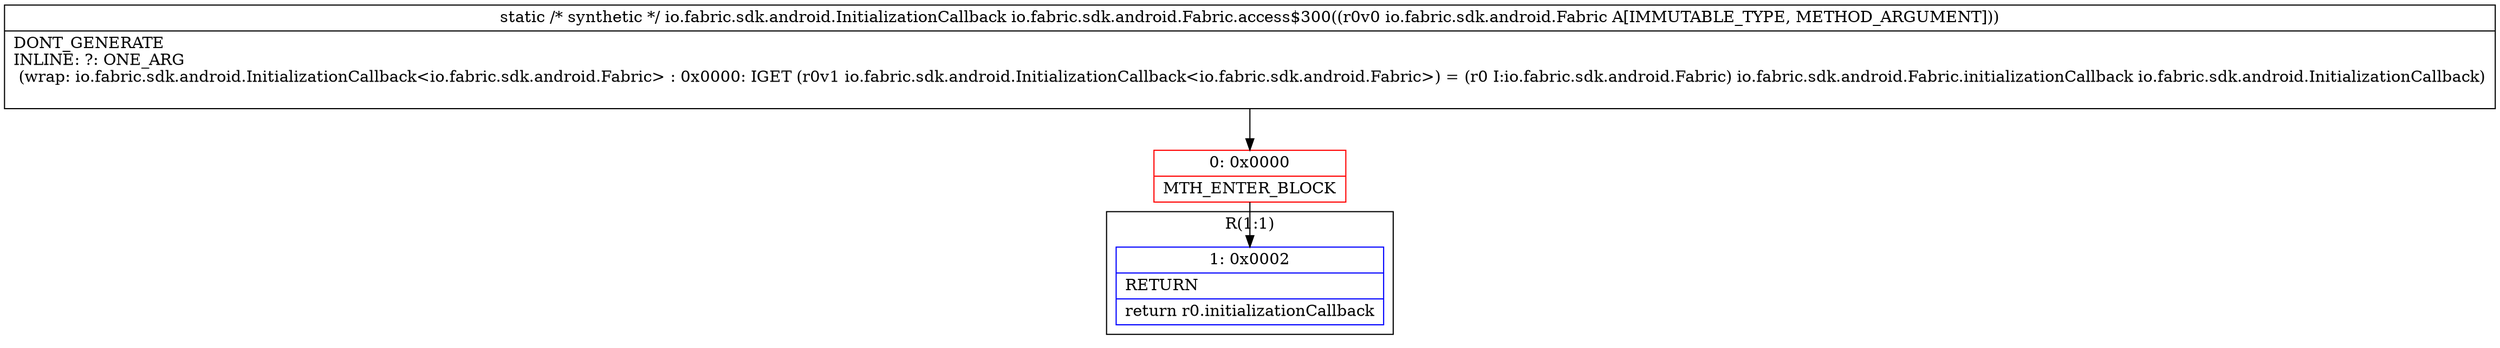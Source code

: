 digraph "CFG forio.fabric.sdk.android.Fabric.access$300(Lio\/fabric\/sdk\/android\/Fabric;)Lio\/fabric\/sdk\/android\/InitializationCallback;" {
subgraph cluster_Region_993899501 {
label = "R(1:1)";
node [shape=record,color=blue];
Node_1 [shape=record,label="{1\:\ 0x0002|RETURN\l|return r0.initializationCallback\l}"];
}
Node_0 [shape=record,color=red,label="{0\:\ 0x0000|MTH_ENTER_BLOCK\l}"];
MethodNode[shape=record,label="{static \/* synthetic *\/ io.fabric.sdk.android.InitializationCallback io.fabric.sdk.android.Fabric.access$300((r0v0 io.fabric.sdk.android.Fabric A[IMMUTABLE_TYPE, METHOD_ARGUMENT]))  | DONT_GENERATE\lINLINE: ?: ONE_ARG  \l  (wrap: io.fabric.sdk.android.InitializationCallback\<io.fabric.sdk.android.Fabric\> : 0x0000: IGET  (r0v1 io.fabric.sdk.android.InitializationCallback\<io.fabric.sdk.android.Fabric\>) = (r0 I:io.fabric.sdk.android.Fabric) io.fabric.sdk.android.Fabric.initializationCallback io.fabric.sdk.android.InitializationCallback)\l\l}"];
MethodNode -> Node_0;
Node_0 -> Node_1;
}

